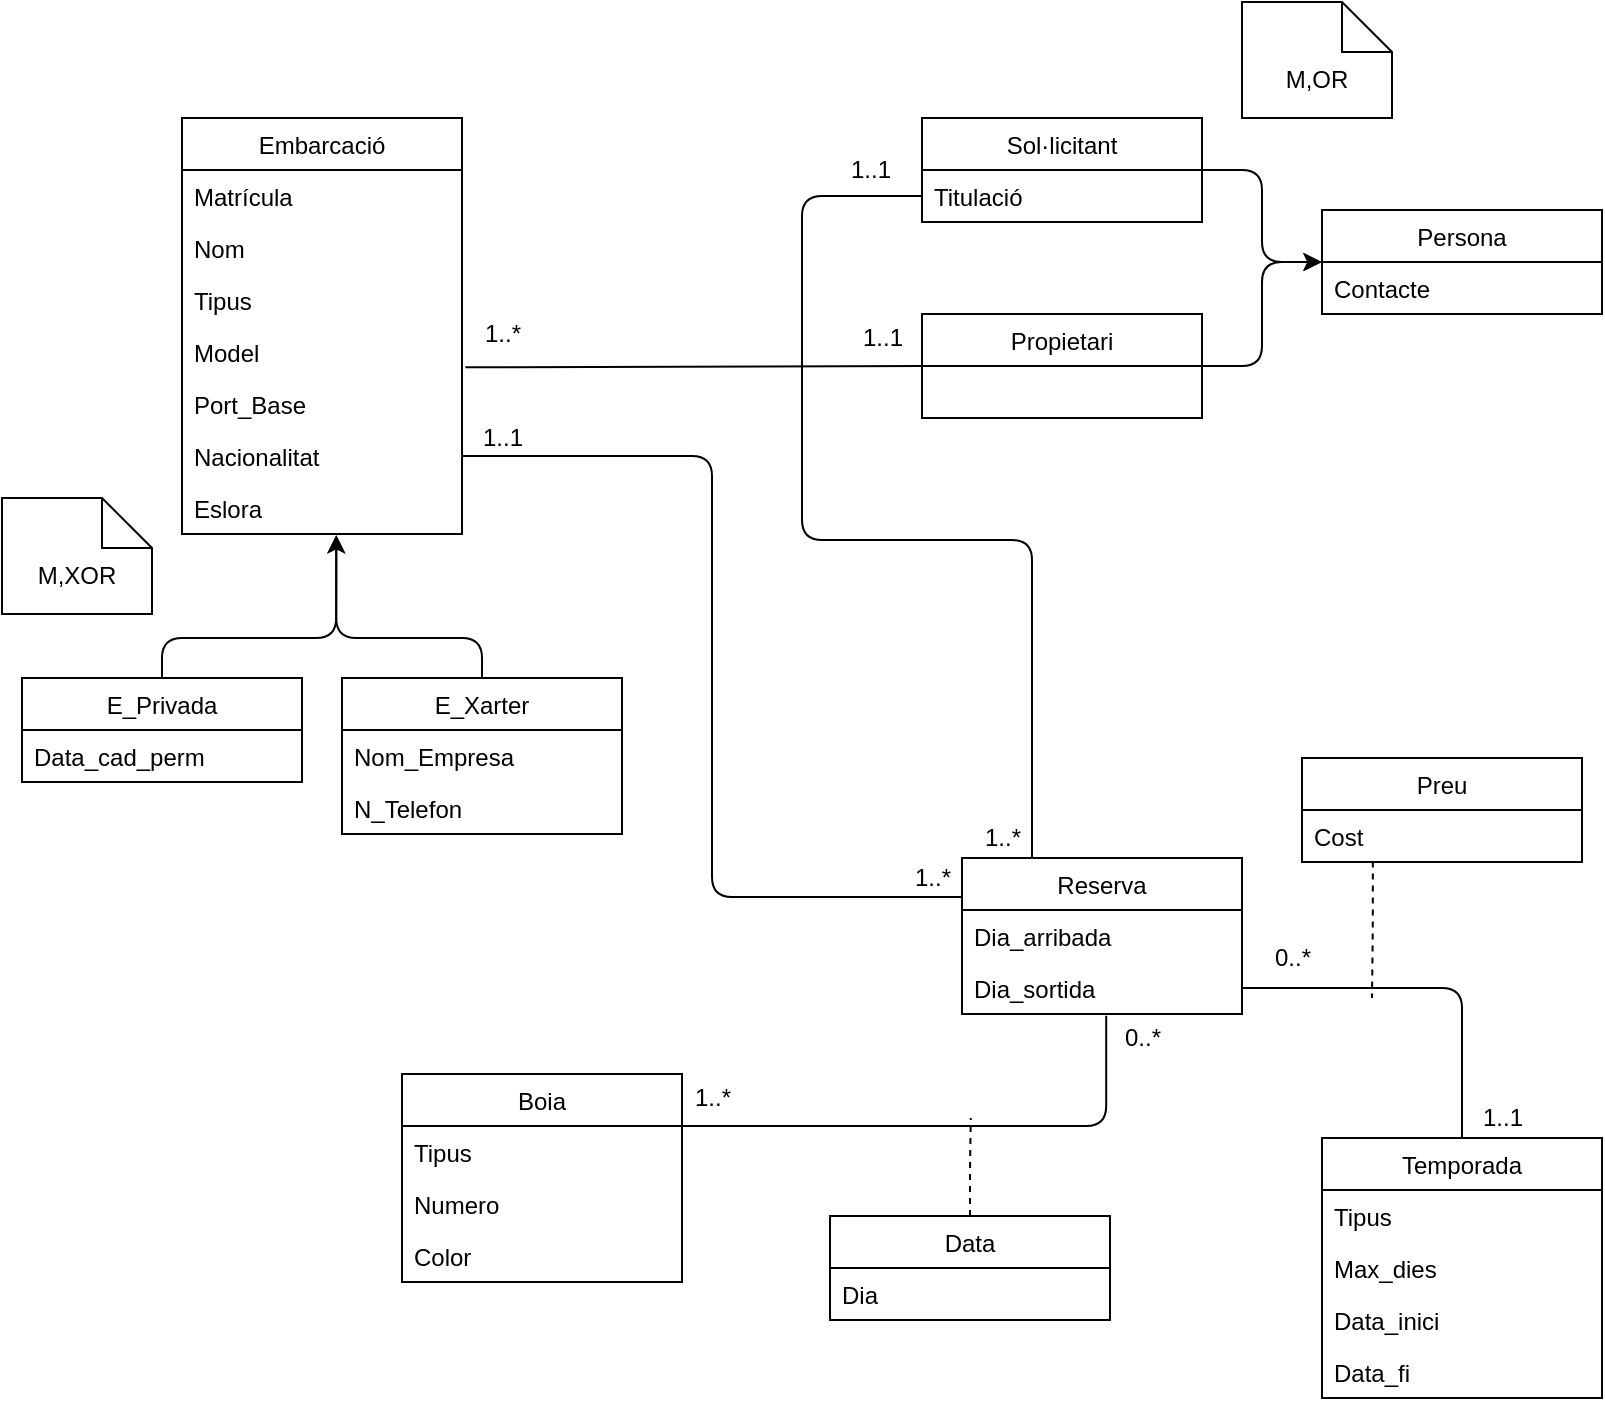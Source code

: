 <mxfile><diagram id="TtUlrYcDWwoWBkY2ABZo" name="Página-1"><mxGraphModel dx="496" dy="540" grid="1" gridSize="10" guides="1" tooltips="1" connect="1" arrows="1" fold="1" page="1" pageScale="1" pageWidth="827" pageHeight="1169" math="0" shadow="0"><root><mxCell id="0"/><mxCell id="1" parent="0"/><mxCell id="2" value="Embarcació" style="swimlane;fontStyle=0;childLayout=stackLayout;horizontal=1;startSize=26;fillColor=none;horizontalStack=0;resizeParent=1;resizeParentMax=0;resizeLast=0;collapsible=1;marginBottom=0;" parent="1" vertex="1"><mxGeometry x="90" y="110" width="140" height="208" as="geometry"/></mxCell><mxCell id="3" value="Matrícula" style="text;strokeColor=none;fillColor=none;align=left;verticalAlign=top;spacingLeft=4;spacingRight=4;overflow=hidden;rotatable=0;points=[[0,0.5],[1,0.5]];portConstraint=eastwest;" parent="2" vertex="1"><mxGeometry y="26" width="140" height="26" as="geometry"/></mxCell><mxCell id="6" value="Nom" style="text;strokeColor=none;fillColor=none;align=left;verticalAlign=top;spacingLeft=4;spacingRight=4;overflow=hidden;rotatable=0;points=[[0,0.5],[1,0.5]];portConstraint=eastwest;" parent="2" vertex="1"><mxGeometry y="52" width="140" height="26" as="geometry"/></mxCell><mxCell id="4" value="Tipus" style="text;strokeColor=none;fillColor=none;align=left;verticalAlign=top;spacingLeft=4;spacingRight=4;overflow=hidden;rotatable=0;points=[[0,0.5],[1,0.5]];portConstraint=eastwest;" parent="2" vertex="1"><mxGeometry y="78" width="140" height="26" as="geometry"/></mxCell><mxCell id="5" value="Model" style="text;strokeColor=none;fillColor=none;align=left;verticalAlign=top;spacingLeft=4;spacingRight=4;overflow=hidden;rotatable=0;points=[[0,0.5],[1,0.5]];portConstraint=eastwest;" parent="2" vertex="1"><mxGeometry y="104" width="140" height="26" as="geometry"/></mxCell><mxCell id="7" value="Port_Base" style="text;strokeColor=none;fillColor=none;align=left;verticalAlign=top;spacingLeft=4;spacingRight=4;overflow=hidden;rotatable=0;points=[[0,0.5],[1,0.5]];portConstraint=eastwest;" parent="2" vertex="1"><mxGeometry y="130" width="140" height="26" as="geometry"/></mxCell><mxCell id="8" value="Nacionalitat" style="text;strokeColor=none;fillColor=none;align=left;verticalAlign=top;spacingLeft=4;spacingRight=4;overflow=hidden;rotatable=0;points=[[0,0.5],[1,0.5]];portConstraint=eastwest;" parent="2" vertex="1"><mxGeometry y="156" width="140" height="26" as="geometry"/></mxCell><mxCell id="9" value="Eslora" style="text;strokeColor=none;fillColor=none;align=left;verticalAlign=top;spacingLeft=4;spacingRight=4;overflow=hidden;rotatable=0;points=[[0,0.5],[1,0.5]];portConstraint=eastwest;" parent="2" vertex="1"><mxGeometry y="182" width="140" height="26" as="geometry"/></mxCell><mxCell id="32" style="edgeStyle=orthogonalEdgeStyle;html=1;exitX=0.5;exitY=0;exitDx=0;exitDy=0;entryX=0.551;entryY=1.023;entryDx=0;entryDy=0;entryPerimeter=0;" parent="1" source="10" target="9" edge="1"><mxGeometry relative="1" as="geometry"><Array as="points"><mxPoint x="80" y="370"/><mxPoint x="167" y="370"/></Array></mxGeometry></mxCell><mxCell id="10" value="E_Privada" style="swimlane;fontStyle=0;childLayout=stackLayout;horizontal=1;startSize=26;fillColor=none;horizontalStack=0;resizeParent=1;resizeParentMax=0;resizeLast=0;collapsible=1;marginBottom=0;" parent="1" vertex="1"><mxGeometry x="10" y="390" width="140" height="52" as="geometry"/></mxCell><mxCell id="13" value="Data_cad_perm" style="text;strokeColor=none;fillColor=none;align=left;verticalAlign=top;spacingLeft=4;spacingRight=4;overflow=hidden;rotatable=0;points=[[0,0.5],[1,0.5]];portConstraint=eastwest;" parent="10" vertex="1"><mxGeometry y="26" width="140" height="26" as="geometry"/></mxCell><mxCell id="33" style="edgeStyle=orthogonalEdgeStyle;html=1;exitX=0.5;exitY=0;exitDx=0;exitDy=0;entryX=0.551;entryY=1.025;entryDx=0;entryDy=0;entryPerimeter=0;" parent="1" source="14" target="9" edge="1"><mxGeometry relative="1" as="geometry"><mxPoint x="160" y="330" as="targetPoint"/><Array as="points"><mxPoint x="240" y="370"/><mxPoint x="167" y="370"/></Array></mxGeometry></mxCell><mxCell id="14" value="E_Xarter" style="swimlane;fontStyle=0;childLayout=stackLayout;horizontal=1;startSize=26;fillColor=none;horizontalStack=0;resizeParent=1;resizeParentMax=0;resizeLast=0;collapsible=1;marginBottom=0;" parent="1" vertex="1"><mxGeometry x="170" y="390" width="140" height="78" as="geometry"/></mxCell><mxCell id="15" value="Nom_Empresa" style="text;strokeColor=none;fillColor=none;align=left;verticalAlign=top;spacingLeft=4;spacingRight=4;overflow=hidden;rotatable=0;points=[[0,0.5],[1,0.5]];portConstraint=eastwest;" parent="14" vertex="1"><mxGeometry y="26" width="140" height="26" as="geometry"/></mxCell><mxCell id="16" value="N_Telefon" style="text;strokeColor=none;fillColor=none;align=left;verticalAlign=top;spacingLeft=4;spacingRight=4;overflow=hidden;rotatable=0;points=[[0,0.5],[1,0.5]];portConstraint=eastwest;" parent="14" vertex="1"><mxGeometry y="52" width="140" height="26" as="geometry"/></mxCell><mxCell id="30" style="edgeStyle=orthogonalEdgeStyle;html=1;exitX=1;exitY=0.5;exitDx=0;exitDy=0;entryX=0;entryY=0.5;entryDx=0;entryDy=0;" parent="1" source="18" target="26" edge="1"><mxGeometry relative="1" as="geometry"/></mxCell><mxCell id="18" value="Sol·licitant" style="swimlane;fontStyle=0;childLayout=stackLayout;horizontal=1;startSize=26;fillColor=none;horizontalStack=0;resizeParent=1;resizeParentMax=0;resizeLast=0;collapsible=1;marginBottom=0;" parent="1" vertex="1"><mxGeometry x="460" y="110" width="140" height="52" as="geometry"/></mxCell><mxCell id="19" value="Titulació" style="text;strokeColor=none;fillColor=none;align=left;verticalAlign=top;spacingLeft=4;spacingRight=4;overflow=hidden;rotatable=0;points=[[0,0.5],[1,0.5]];portConstraint=eastwest;" parent="18" vertex="1"><mxGeometry y="26" width="140" height="26" as="geometry"/></mxCell><mxCell id="31" style="edgeStyle=orthogonalEdgeStyle;html=1;exitX=1;exitY=0.5;exitDx=0;exitDy=0;entryX=-0.003;entryY=0.009;entryDx=0;entryDy=0;entryPerimeter=0;" parent="1" source="22" target="27" edge="1"><mxGeometry relative="1" as="geometry"><mxPoint x="660" y="180" as="targetPoint"/><Array as="points"><mxPoint x="630" y="234"/><mxPoint x="630" y="182"/><mxPoint x="660" y="182"/></Array></mxGeometry></mxCell><mxCell id="45" style="html=1;exitX=0;exitY=0.5;exitDx=0;exitDy=0;entryX=1.012;entryY=0.794;entryDx=0;entryDy=0;entryPerimeter=0;endArrow=none;endFill=0;" parent="1" source="22" target="5" edge="1"><mxGeometry relative="1" as="geometry"/></mxCell><mxCell id="22" value="Propietari" style="swimlane;fontStyle=0;childLayout=stackLayout;horizontal=1;startSize=26;fillColor=none;horizontalStack=0;resizeParent=1;resizeParentMax=0;resizeLast=0;collapsible=1;marginBottom=0;" parent="1" vertex="1"><mxGeometry x="460" y="208" width="140" height="52" as="geometry"/></mxCell><mxCell id="26" value="Persona" style="swimlane;fontStyle=0;childLayout=stackLayout;horizontal=1;startSize=26;fillColor=none;horizontalStack=0;resizeParent=1;resizeParentMax=0;resizeLast=0;collapsible=1;marginBottom=0;" parent="1" vertex="1"><mxGeometry x="660" y="156" width="140" height="52" as="geometry"/></mxCell><mxCell id="27" value="Contacte" style="text;strokeColor=none;fillColor=none;align=left;verticalAlign=top;spacingLeft=4;spacingRight=4;overflow=hidden;rotatable=0;points=[[0,0.5],[1,0.5]];portConstraint=eastwest;" parent="26" vertex="1"><mxGeometry y="26" width="140" height="26" as="geometry"/></mxCell><mxCell id="35" value="Reserva" style="swimlane;fontStyle=0;childLayout=stackLayout;horizontal=1;startSize=26;fillColor=none;horizontalStack=0;resizeParent=1;resizeParentMax=0;resizeLast=0;collapsible=1;marginBottom=0;" parent="1" vertex="1"><mxGeometry x="480" y="480" width="140" height="78" as="geometry"/></mxCell><mxCell id="36" value="Dia_arribada" style="text;strokeColor=none;fillColor=none;align=left;verticalAlign=top;spacingLeft=4;spacingRight=4;overflow=hidden;rotatable=0;points=[[0,0.5],[1,0.5]];portConstraint=eastwest;" parent="35" vertex="1"><mxGeometry y="26" width="140" height="26" as="geometry"/></mxCell><mxCell id="37" value="Dia_sortida" style="text;strokeColor=none;fillColor=none;align=left;verticalAlign=top;spacingLeft=4;spacingRight=4;overflow=hidden;rotatable=0;points=[[0,0.5],[1,0.5]];portConstraint=eastwest;" parent="35" vertex="1"><mxGeometry y="52" width="140" height="26" as="geometry"/></mxCell><mxCell id="39" value="Temporada" style="swimlane;fontStyle=0;childLayout=stackLayout;horizontal=1;startSize=26;fillColor=none;horizontalStack=0;resizeParent=1;resizeParentMax=0;resizeLast=0;collapsible=1;marginBottom=0;" parent="1" vertex="1"><mxGeometry x="660" y="620" width="140" height="130" as="geometry"/></mxCell><mxCell id="40" value="Tipus" style="text;strokeColor=none;fillColor=none;align=left;verticalAlign=top;spacingLeft=4;spacingRight=4;overflow=hidden;rotatable=0;points=[[0,0.5],[1,0.5]];portConstraint=eastwest;" parent="39" vertex="1"><mxGeometry y="26" width="140" height="26" as="geometry"/></mxCell><mxCell id="41" value="Max_dies" style="text;strokeColor=none;fillColor=none;align=left;verticalAlign=top;spacingLeft=4;spacingRight=4;overflow=hidden;rotatable=0;points=[[0,0.5],[1,0.5]];portConstraint=eastwest;" parent="39" vertex="1"><mxGeometry y="52" width="140" height="26" as="geometry"/></mxCell><mxCell id="42" value="Data_inici" style="text;strokeColor=none;fillColor=none;align=left;verticalAlign=top;spacingLeft=4;spacingRight=4;overflow=hidden;rotatable=0;points=[[0,0.5],[1,0.5]];portConstraint=eastwest;" parent="39" vertex="1"><mxGeometry y="78" width="140" height="26" as="geometry"/></mxCell><mxCell id="43" value="Data_fi" style="text;strokeColor=none;fillColor=none;align=left;verticalAlign=top;spacingLeft=4;spacingRight=4;overflow=hidden;rotatable=0;points=[[0,0.5],[1,0.5]];portConstraint=eastwest;" parent="39" vertex="1"><mxGeometry y="104" width="140" height="26" as="geometry"/></mxCell><mxCell id="46" value="1..*" style="text;html=1;align=center;verticalAlign=middle;resizable=0;points=[];autosize=1;strokeColor=none;fillColor=none;" parent="1" vertex="1"><mxGeometry x="235" y="208" width="30" height="20" as="geometry"/></mxCell><mxCell id="47" value="1..1" style="text;html=1;align=center;verticalAlign=middle;resizable=0;points=[];autosize=1;strokeColor=none;fillColor=none;" parent="1" vertex="1"><mxGeometry x="420" y="210" width="40" height="20" as="geometry"/></mxCell><mxCell id="57" style="edgeStyle=orthogonalEdgeStyle;html=1;exitX=1;exitY=0.25;exitDx=0;exitDy=0;entryX=0.515;entryY=1.032;entryDx=0;entryDy=0;entryPerimeter=0;endArrow=none;endFill=0;" parent="1" source="48" target="37" edge="1"><mxGeometry relative="1" as="geometry"/></mxCell><mxCell id="48" value="Boia" style="swimlane;fontStyle=0;childLayout=stackLayout;horizontal=1;startSize=26;fillColor=none;horizontalStack=0;resizeParent=1;resizeParentMax=0;resizeLast=0;collapsible=1;marginBottom=0;" parent="1" vertex="1"><mxGeometry x="200" y="588" width="140" height="104" as="geometry"/></mxCell><mxCell id="49" value="Tipus  " style="text;strokeColor=none;fillColor=none;align=left;verticalAlign=top;spacingLeft=4;spacingRight=4;overflow=hidden;rotatable=0;points=[[0,0.5],[1,0.5]];portConstraint=eastwest;" parent="48" vertex="1"><mxGeometry y="26" width="140" height="26" as="geometry"/></mxCell><mxCell id="51" value="Numero" style="text;strokeColor=none;fillColor=none;align=left;verticalAlign=top;spacingLeft=4;spacingRight=4;overflow=hidden;rotatable=0;points=[[0,0.5],[1,0.5]];portConstraint=eastwest;" parent="48" vertex="1"><mxGeometry y="52" width="140" height="26" as="geometry"/></mxCell><mxCell id="52" value="Color" style="text;strokeColor=none;fillColor=none;align=left;verticalAlign=top;spacingLeft=4;spacingRight=4;overflow=hidden;rotatable=0;points=[[0,0.5],[1,0.5]];portConstraint=eastwest;" parent="48" vertex="1"><mxGeometry y="78" width="140" height="26" as="geometry"/></mxCell><mxCell id="58" style="edgeStyle=orthogonalEdgeStyle;html=1;exitX=0.5;exitY=0;exitDx=0;exitDy=0;endArrow=none;endFill=0;dashed=1;" parent="1" source="53" edge="1"><mxGeometry relative="1" as="geometry"><mxPoint x="484.391" y="610" as="targetPoint"/></mxGeometry></mxCell><mxCell id="53" value="Data" style="swimlane;fontStyle=0;childLayout=stackLayout;horizontal=1;startSize=26;fillColor=none;horizontalStack=0;resizeParent=1;resizeParentMax=0;resizeLast=0;collapsible=1;marginBottom=0;" parent="1" vertex="1"><mxGeometry x="414" y="659" width="140" height="52" as="geometry"/></mxCell><mxCell id="54" value="Dia" style="text;strokeColor=none;fillColor=none;align=left;verticalAlign=top;spacingLeft=4;spacingRight=4;overflow=hidden;rotatable=0;points=[[0,0.5],[1,0.5]];portConstraint=eastwest;" parent="53" vertex="1"><mxGeometry y="26" width="140" height="26" as="geometry"/></mxCell><mxCell id="59" value="1..*" style="text;html=1;align=center;verticalAlign=middle;resizable=0;points=[];autosize=1;strokeColor=none;fillColor=none;" parent="1" vertex="1"><mxGeometry x="340" y="590" width="30" height="20" as="geometry"/></mxCell><mxCell id="60" value="0..*" style="text;html=1;align=center;verticalAlign=middle;resizable=0;points=[];autosize=1;strokeColor=none;fillColor=none;" parent="1" vertex="1"><mxGeometry x="555" y="560" width="30" height="20" as="geometry"/></mxCell><mxCell id="61" style="edgeStyle=orthogonalEdgeStyle;html=1;exitX=1;exitY=0.5;exitDx=0;exitDy=0;entryX=0.5;entryY=0;entryDx=0;entryDy=0;endArrow=none;endFill=0;" parent="1" source="37" target="39" edge="1"><mxGeometry relative="1" as="geometry"/></mxCell><mxCell id="62" value="0..*" style="text;html=1;align=center;verticalAlign=middle;resizable=0;points=[];autosize=1;strokeColor=none;fillColor=none;" parent="1" vertex="1"><mxGeometry x="630" y="520" width="30" height="20" as="geometry"/></mxCell><mxCell id="63" value="1..1" style="text;html=1;align=center;verticalAlign=middle;resizable=0;points=[];autosize=1;strokeColor=none;fillColor=none;" parent="1" vertex="1"><mxGeometry x="730" y="600" width="40" height="20" as="geometry"/></mxCell><mxCell id="64" value="M,XOR" style="shape=note2;boundedLbl=1;whiteSpace=wrap;html=1;size=25;verticalAlign=top;align=center;" parent="1" vertex="1"><mxGeometry y="300" width="75" height="58" as="geometry"/></mxCell><mxCell id="65" value="M,OR" style="shape=note2;boundedLbl=1;whiteSpace=wrap;html=1;size=25;verticalAlign=top;align=center;" parent="1" vertex="1"><mxGeometry x="620" y="52" width="75" height="58" as="geometry"/></mxCell><mxCell id="70" style="edgeStyle=orthogonalEdgeStyle;html=1;exitX=0.253;exitY=0.992;exitDx=0;exitDy=0;endArrow=none;endFill=0;exitPerimeter=0;dashed=1;" parent="1" source="67" edge="1"><mxGeometry relative="1" as="geometry"><mxPoint x="685" y="550" as="targetPoint"/></mxGeometry></mxCell><mxCell id="66" value="Preu" style="swimlane;fontStyle=0;childLayout=stackLayout;horizontal=1;startSize=26;fillColor=none;horizontalStack=0;resizeParent=1;resizeParentMax=0;resizeLast=0;collapsible=1;marginBottom=0;" parent="1" vertex="1"><mxGeometry x="650" y="430" width="140" height="52" as="geometry"/></mxCell><mxCell id="67" value="Cost" style="text;strokeColor=none;fillColor=none;align=left;verticalAlign=top;spacingLeft=4;spacingRight=4;overflow=hidden;rotatable=0;points=[[0,0.5],[1,0.5]];portConstraint=eastwest;" parent="66" vertex="1"><mxGeometry y="26" width="140" height="26" as="geometry"/></mxCell><mxCell id="71" style="edgeStyle=orthogonalEdgeStyle;html=1;exitX=0;exitY=0.5;exitDx=0;exitDy=0;entryX=0.25;entryY=0;entryDx=0;entryDy=0;endArrow=none;endFill=0;" parent="1" source="19" target="35" edge="1"><mxGeometry relative="1" as="geometry"><Array as="points"><mxPoint x="400" y="149"/><mxPoint x="400" y="321"/><mxPoint x="515" y="321"/></Array></mxGeometry></mxCell><mxCell id="72" value="1..1" style="text;html=1;align=center;verticalAlign=middle;resizable=0;points=[];autosize=1;strokeColor=none;fillColor=none;" parent="1" vertex="1"><mxGeometry x="414" y="126" width="40" height="20" as="geometry"/></mxCell><mxCell id="73" value="1..*" style="text;html=1;align=center;verticalAlign=middle;resizable=0;points=[];autosize=1;strokeColor=none;fillColor=none;" parent="1" vertex="1"><mxGeometry x="485" y="460" width="30" height="20" as="geometry"/></mxCell><mxCell id="75" style="edgeStyle=orthogonalEdgeStyle;html=1;exitX=1;exitY=0.5;exitDx=0;exitDy=0;entryX=0;entryY=0.25;entryDx=0;entryDy=0;endArrow=none;endFill=0;" edge="1" parent="1" source="8" target="35"><mxGeometry relative="1" as="geometry"/></mxCell><mxCell id="76" value="1..1" style="text;html=1;align=center;verticalAlign=middle;resizable=0;points=[];autosize=1;strokeColor=none;fillColor=none;" vertex="1" parent="1"><mxGeometry x="230" y="260" width="40" height="20" as="geometry"/></mxCell><mxCell id="77" value="1..*" style="text;html=1;align=center;verticalAlign=middle;resizable=0;points=[];autosize=1;strokeColor=none;fillColor=none;" vertex="1" parent="1"><mxGeometry x="450" y="480" width="30" height="20" as="geometry"/></mxCell></root></mxGraphModel></diagram></mxfile>